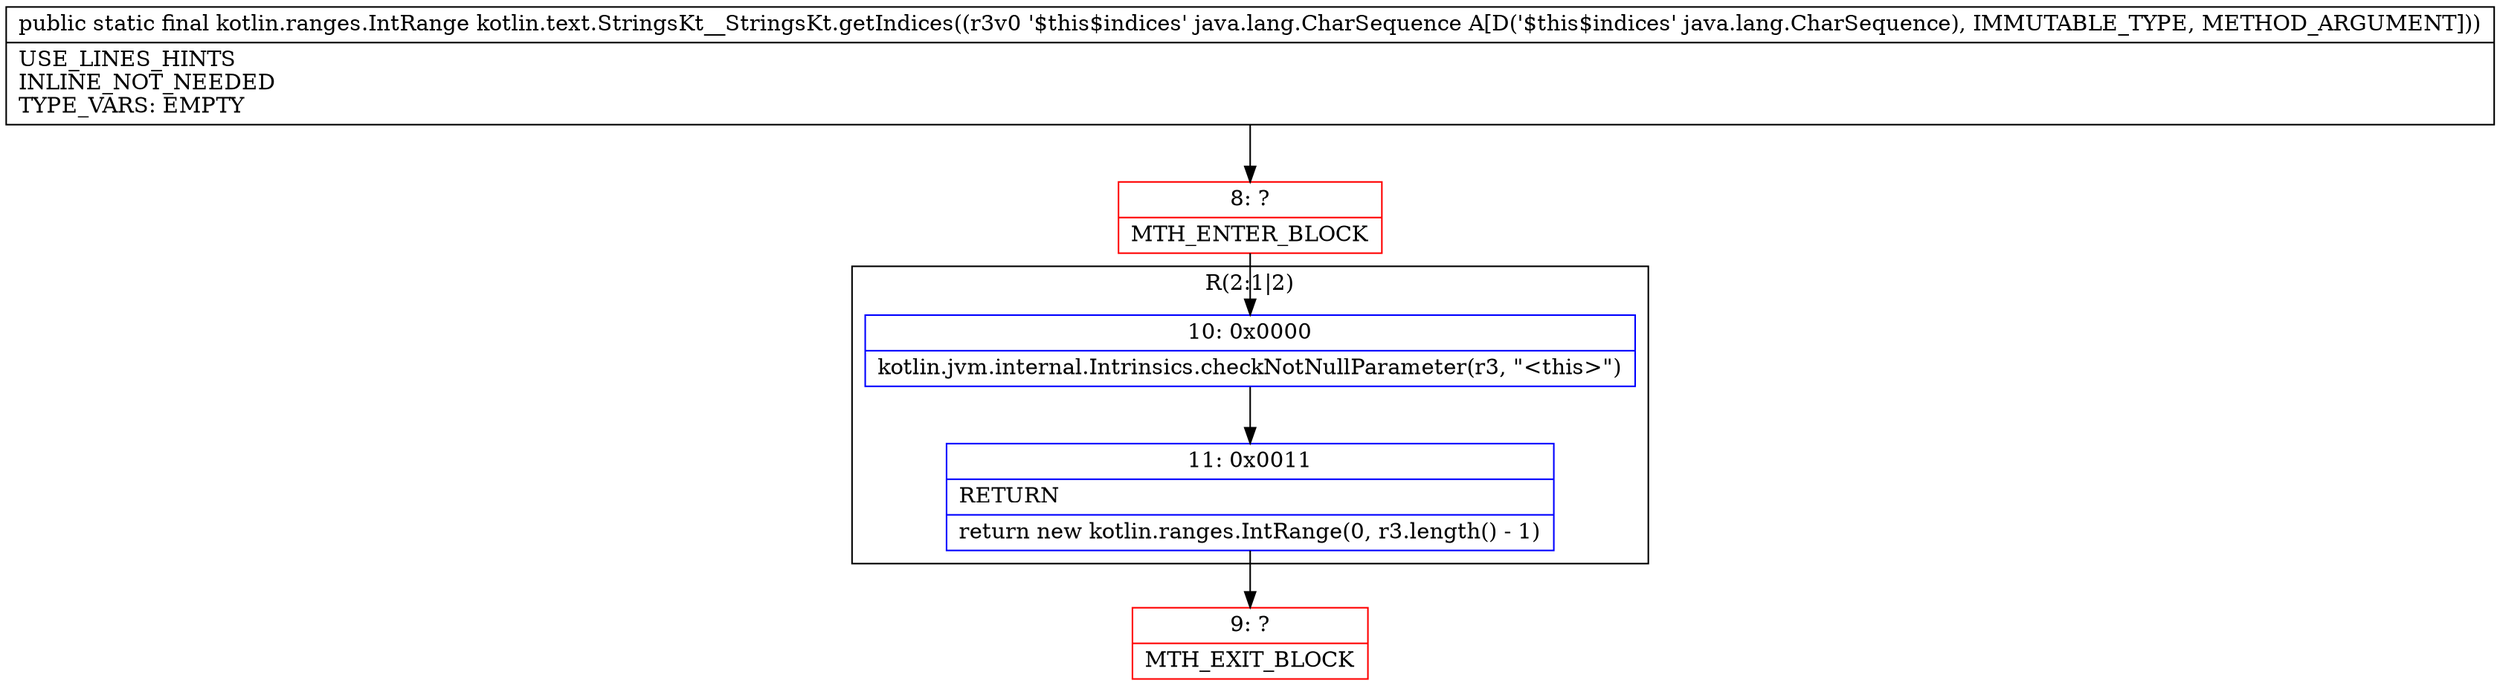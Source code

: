 digraph "CFG forkotlin.text.StringsKt__StringsKt.getIndices(Ljava\/lang\/CharSequence;)Lkotlin\/ranges\/IntRange;" {
subgraph cluster_Region_670609871 {
label = "R(2:1|2)";
node [shape=record,color=blue];
Node_10 [shape=record,label="{10\:\ 0x0000|kotlin.jvm.internal.Intrinsics.checkNotNullParameter(r3, \"\<this\>\")\l}"];
Node_11 [shape=record,label="{11\:\ 0x0011|RETURN\l|return new kotlin.ranges.IntRange(0, r3.length() \- 1)\l}"];
}
Node_8 [shape=record,color=red,label="{8\:\ ?|MTH_ENTER_BLOCK\l}"];
Node_9 [shape=record,color=red,label="{9\:\ ?|MTH_EXIT_BLOCK\l}"];
MethodNode[shape=record,label="{public static final kotlin.ranges.IntRange kotlin.text.StringsKt__StringsKt.getIndices((r3v0 '$this$indices' java.lang.CharSequence A[D('$this$indices' java.lang.CharSequence), IMMUTABLE_TYPE, METHOD_ARGUMENT]))  | USE_LINES_HINTS\lINLINE_NOT_NEEDED\lTYPE_VARS: EMPTY\l}"];
MethodNode -> Node_8;Node_10 -> Node_11;
Node_11 -> Node_9;
Node_8 -> Node_10;
}

